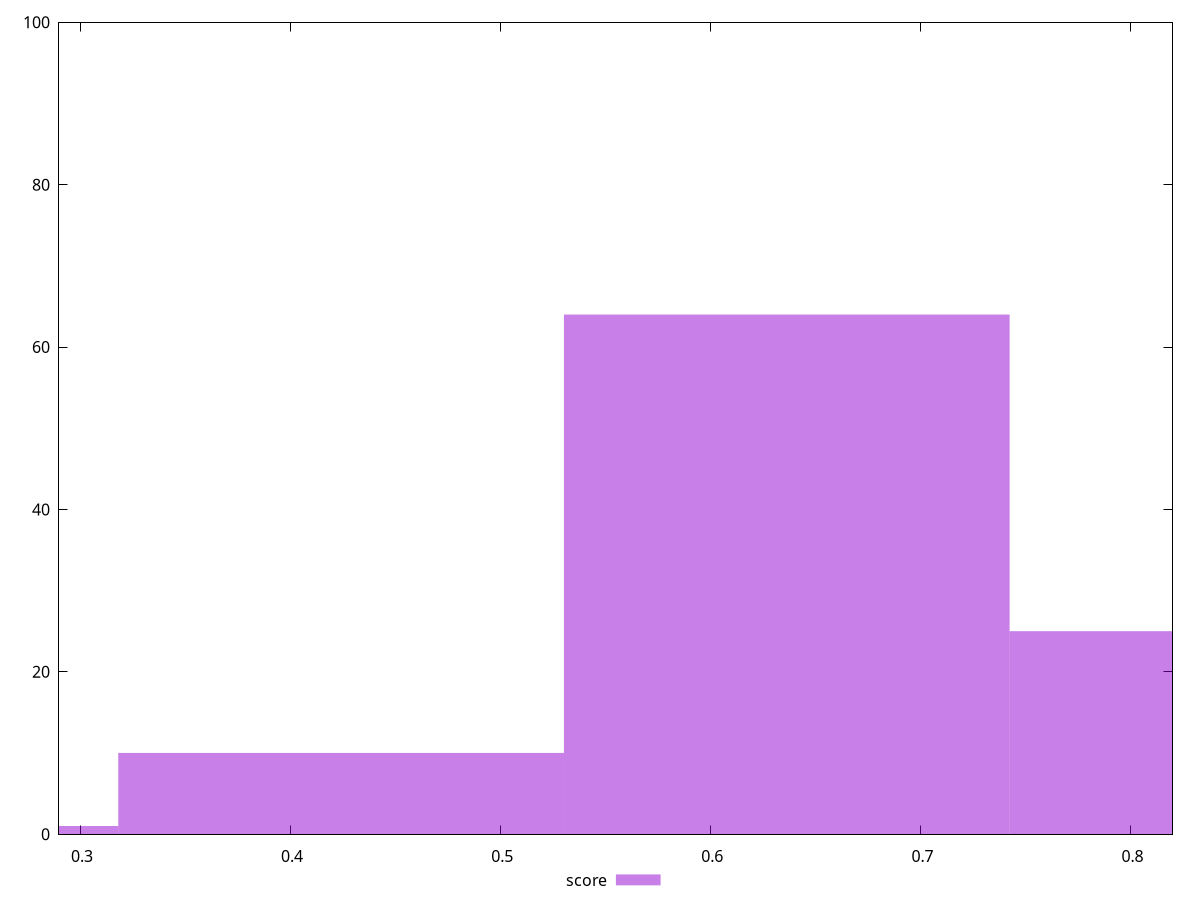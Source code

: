 reset

$score <<EOF
0.42426879809306745 10
0.6364031971396011 64
0.8485375961861349 25
0.21213439904653372 1
EOF

set key outside below
set boxwidth 0.21213439904653372
set xrange [0.29:0.82]
set yrange [0:100]
set trange [0:100]
set style fill transparent solid 0.5 noborder
set terminal svg size 640, 490 enhanced background rgb 'white'
set output "report_00009_2021-02-08T22-37-41.559Z/total-blocking-time/samples/pages/score/histogram.svg"

plot $score title "score" with boxes

reset
